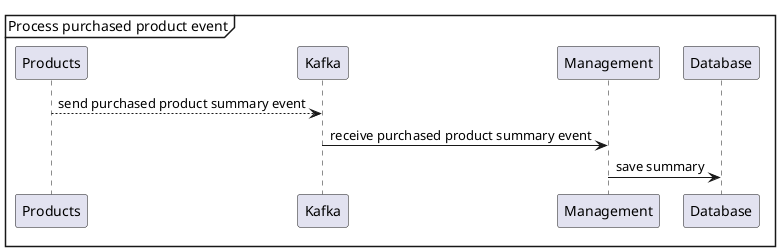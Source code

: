 @startuml
mainframe Process purchased product event
Products --> Kafka: send purchased product summary event
Kafka -> Management: receive purchased product summary event
Management -> Database: save summary
@enduml